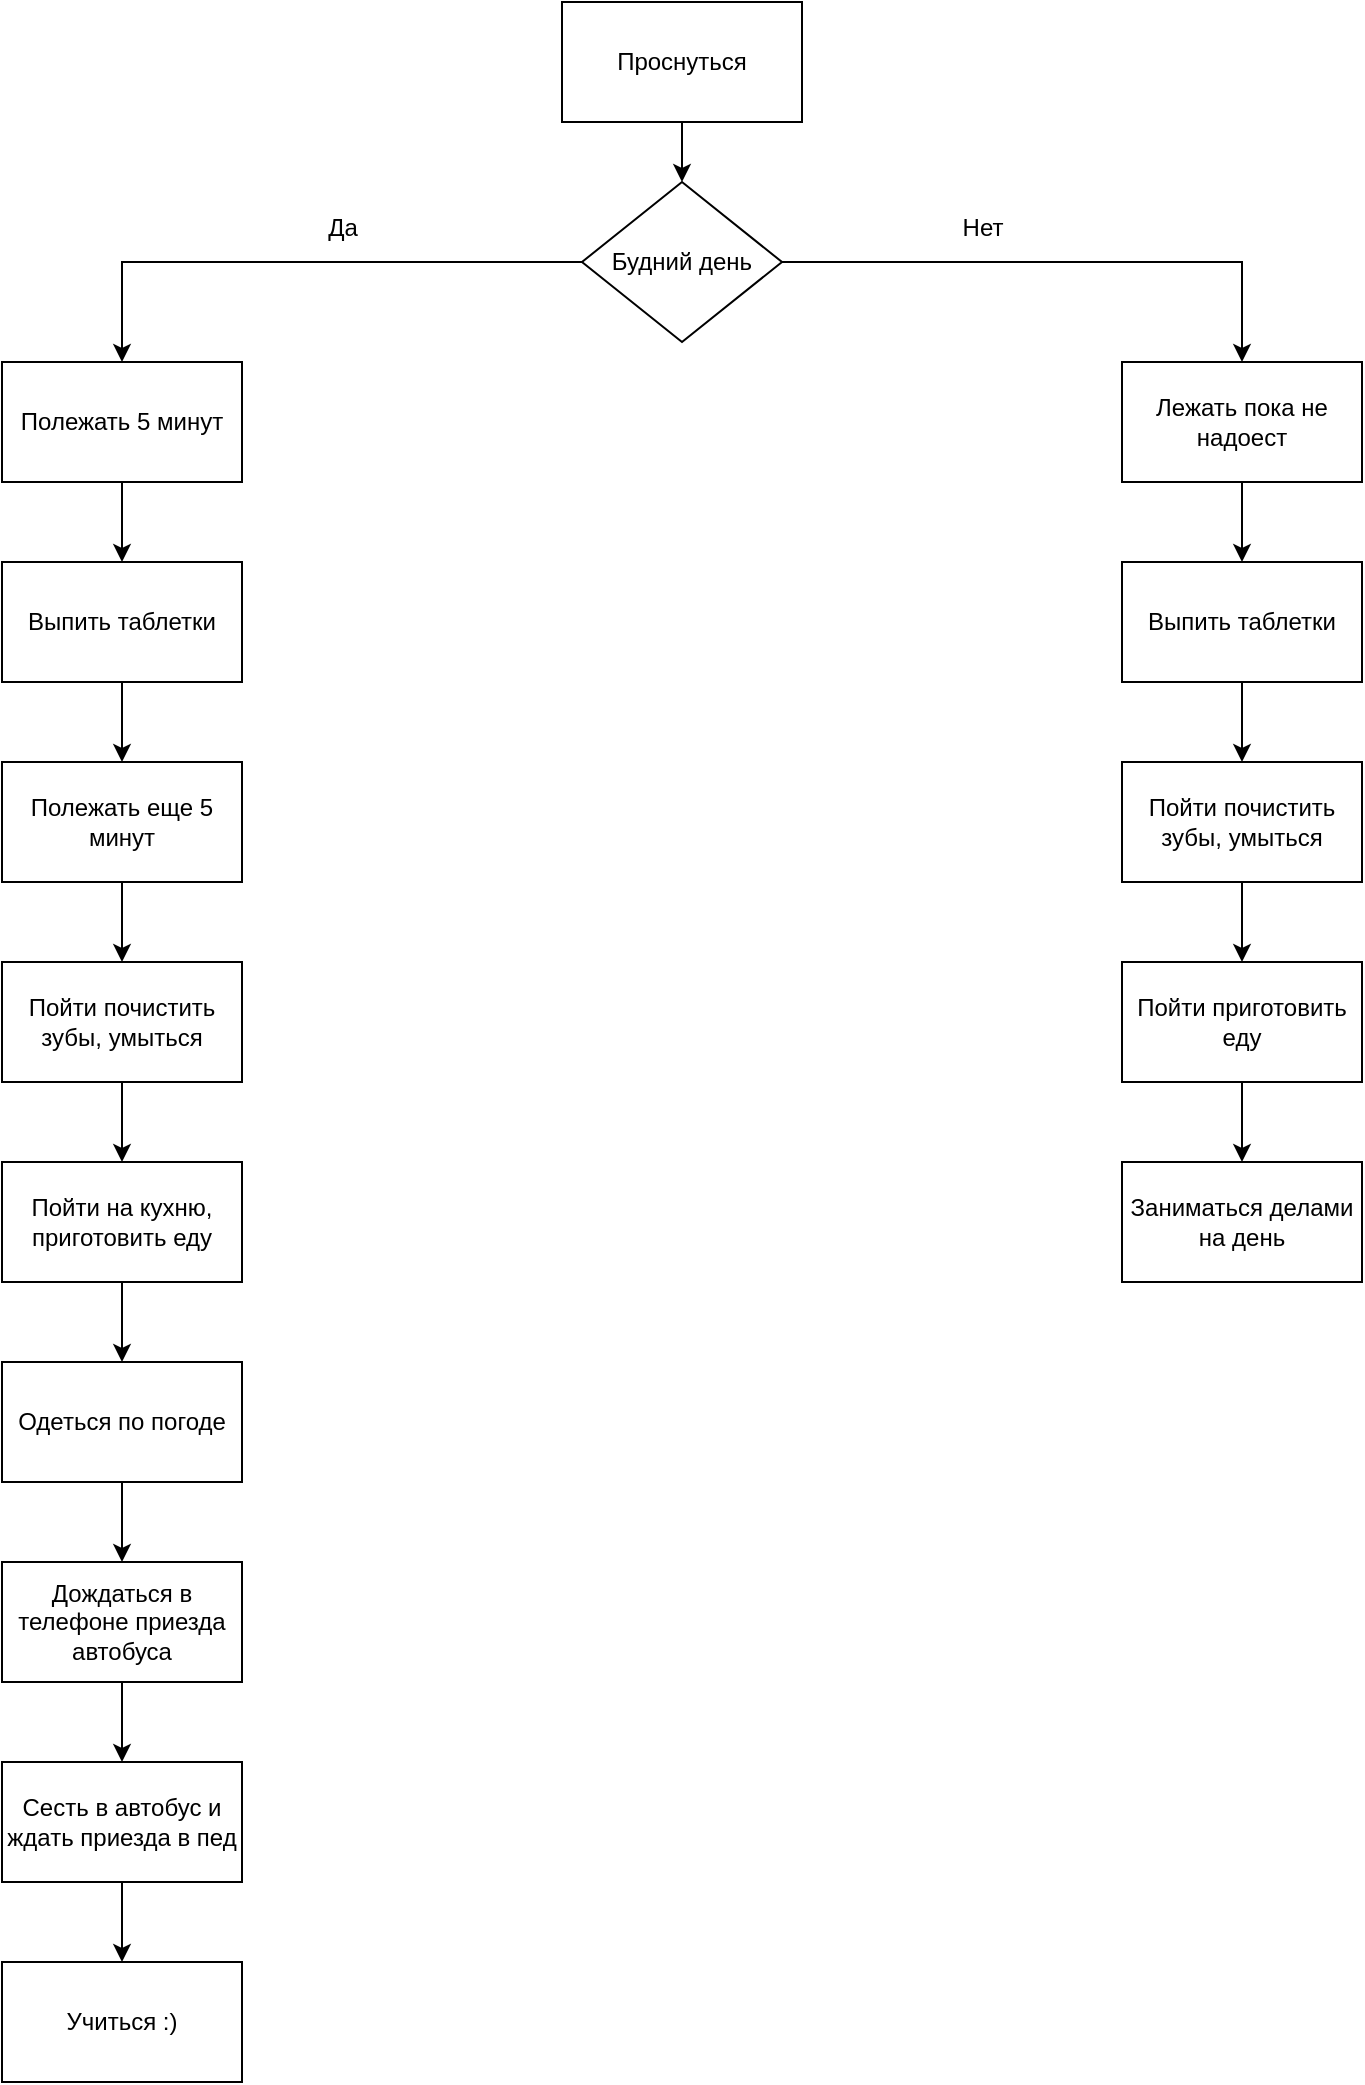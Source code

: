<mxfile version="22.0.5" type="github">
  <diagram name="Страница — 1" id="jMpxzQ2-0JT3AB_N7CNl">
    <mxGraphModel dx="791" dy="873" grid="1" gridSize="10" guides="1" tooltips="1" connect="1" arrows="1" fold="1" page="1" pageScale="1" pageWidth="827" pageHeight="1169" math="0" shadow="0">
      <root>
        <mxCell id="0" />
        <mxCell id="1" parent="0" />
        <mxCell id="0MBsQQ8y8-FJ5SI4L_T3-43" style="edgeStyle=orthogonalEdgeStyle;rounded=0;orthogonalLoop=1;jettySize=auto;html=1;entryX=0.5;entryY=0;entryDx=0;entryDy=0;" edge="1" parent="1" source="0MBsQQ8y8-FJ5SI4L_T3-3" target="0MBsQQ8y8-FJ5SI4L_T3-13">
          <mxGeometry relative="1" as="geometry" />
        </mxCell>
        <mxCell id="0MBsQQ8y8-FJ5SI4L_T3-3" value="Проснуться" style="rounded=0;whiteSpace=wrap;html=1;" vertex="1" parent="1">
          <mxGeometry x="360" y="30" width="120" height="60" as="geometry" />
        </mxCell>
        <mxCell id="0MBsQQ8y8-FJ5SI4L_T3-26" style="edgeStyle=orthogonalEdgeStyle;rounded=0;orthogonalLoop=1;jettySize=auto;html=1;entryX=0.5;entryY=0;entryDx=0;entryDy=0;" edge="1" parent="1" source="0MBsQQ8y8-FJ5SI4L_T3-4" target="0MBsQQ8y8-FJ5SI4L_T3-5">
          <mxGeometry relative="1" as="geometry" />
        </mxCell>
        <mxCell id="0MBsQQ8y8-FJ5SI4L_T3-4" value="Полежать 5 минут" style="rounded=0;whiteSpace=wrap;html=1;" vertex="1" parent="1">
          <mxGeometry x="80" y="210" width="120" height="60" as="geometry" />
        </mxCell>
        <mxCell id="0MBsQQ8y8-FJ5SI4L_T3-28" style="edgeStyle=orthogonalEdgeStyle;rounded=0;orthogonalLoop=1;jettySize=auto;html=1;entryX=0.5;entryY=0;entryDx=0;entryDy=0;" edge="1" parent="1" source="0MBsQQ8y8-FJ5SI4L_T3-5" target="0MBsQQ8y8-FJ5SI4L_T3-6">
          <mxGeometry relative="1" as="geometry" />
        </mxCell>
        <mxCell id="0MBsQQ8y8-FJ5SI4L_T3-5" value="Выпить таблетки" style="rounded=0;whiteSpace=wrap;html=1;" vertex="1" parent="1">
          <mxGeometry x="80" y="310" width="120" height="60" as="geometry" />
        </mxCell>
        <mxCell id="0MBsQQ8y8-FJ5SI4L_T3-36" style="edgeStyle=orthogonalEdgeStyle;rounded=0;orthogonalLoop=1;jettySize=auto;html=1;entryX=0.5;entryY=0;entryDx=0;entryDy=0;" edge="1" parent="1" source="0MBsQQ8y8-FJ5SI4L_T3-6" target="0MBsQQ8y8-FJ5SI4L_T3-7">
          <mxGeometry relative="1" as="geometry" />
        </mxCell>
        <mxCell id="0MBsQQ8y8-FJ5SI4L_T3-6" value="Полежать еще 5 минут" style="rounded=0;whiteSpace=wrap;html=1;" vertex="1" parent="1">
          <mxGeometry x="80" y="410" width="120" height="60" as="geometry" />
        </mxCell>
        <mxCell id="0MBsQQ8y8-FJ5SI4L_T3-37" style="edgeStyle=orthogonalEdgeStyle;rounded=0;orthogonalLoop=1;jettySize=auto;html=1;" edge="1" parent="1" source="0MBsQQ8y8-FJ5SI4L_T3-7" target="0MBsQQ8y8-FJ5SI4L_T3-9">
          <mxGeometry relative="1" as="geometry" />
        </mxCell>
        <mxCell id="0MBsQQ8y8-FJ5SI4L_T3-7" value="Пойти почистить зубы, умыться" style="rounded=0;whiteSpace=wrap;html=1;" vertex="1" parent="1">
          <mxGeometry x="80" y="510" width="120" height="60" as="geometry" />
        </mxCell>
        <mxCell id="0MBsQQ8y8-FJ5SI4L_T3-38" style="edgeStyle=orthogonalEdgeStyle;rounded=0;orthogonalLoop=1;jettySize=auto;html=1;" edge="1" parent="1" source="0MBsQQ8y8-FJ5SI4L_T3-9" target="0MBsQQ8y8-FJ5SI4L_T3-10">
          <mxGeometry relative="1" as="geometry" />
        </mxCell>
        <mxCell id="0MBsQQ8y8-FJ5SI4L_T3-9" value="Пойти на кухню, приготовить еду" style="rounded=0;whiteSpace=wrap;html=1;" vertex="1" parent="1">
          <mxGeometry x="80" y="610" width="120" height="60" as="geometry" />
        </mxCell>
        <mxCell id="0MBsQQ8y8-FJ5SI4L_T3-39" style="edgeStyle=orthogonalEdgeStyle;rounded=0;orthogonalLoop=1;jettySize=auto;html=1;" edge="1" parent="1" source="0MBsQQ8y8-FJ5SI4L_T3-10" target="0MBsQQ8y8-FJ5SI4L_T3-19">
          <mxGeometry relative="1" as="geometry" />
        </mxCell>
        <mxCell id="0MBsQQ8y8-FJ5SI4L_T3-10" value="Одеться по погоде" style="rounded=0;whiteSpace=wrap;html=1;" vertex="1" parent="1">
          <mxGeometry x="80" y="710" width="120" height="60" as="geometry" />
        </mxCell>
        <mxCell id="0MBsQQ8y8-FJ5SI4L_T3-14" style="edgeStyle=orthogonalEdgeStyle;rounded=0;orthogonalLoop=1;jettySize=auto;html=1;entryX=0.5;entryY=0;entryDx=0;entryDy=0;" edge="1" parent="1" source="0MBsQQ8y8-FJ5SI4L_T3-13" target="0MBsQQ8y8-FJ5SI4L_T3-4">
          <mxGeometry relative="1" as="geometry" />
        </mxCell>
        <mxCell id="0MBsQQ8y8-FJ5SI4L_T3-16" style="edgeStyle=orthogonalEdgeStyle;rounded=0;orthogonalLoop=1;jettySize=auto;html=1;entryX=0.5;entryY=0;entryDx=0;entryDy=0;" edge="1" parent="1" source="0MBsQQ8y8-FJ5SI4L_T3-13" target="0MBsQQ8y8-FJ5SI4L_T3-15">
          <mxGeometry relative="1" as="geometry" />
        </mxCell>
        <mxCell id="0MBsQQ8y8-FJ5SI4L_T3-13" value="Будний день" style="rhombus;whiteSpace=wrap;html=1;" vertex="1" parent="1">
          <mxGeometry x="370" y="120" width="100" height="80" as="geometry" />
        </mxCell>
        <mxCell id="0MBsQQ8y8-FJ5SI4L_T3-32" style="edgeStyle=orthogonalEdgeStyle;rounded=0;orthogonalLoop=1;jettySize=auto;html=1;entryX=0.5;entryY=0;entryDx=0;entryDy=0;" edge="1" parent="1" source="0MBsQQ8y8-FJ5SI4L_T3-15" target="0MBsQQ8y8-FJ5SI4L_T3-30">
          <mxGeometry relative="1" as="geometry" />
        </mxCell>
        <mxCell id="0MBsQQ8y8-FJ5SI4L_T3-15" value="Лежать пока не надоест" style="rounded=0;whiteSpace=wrap;html=1;" vertex="1" parent="1">
          <mxGeometry x="640" y="210" width="120" height="60" as="geometry" />
        </mxCell>
        <mxCell id="0MBsQQ8y8-FJ5SI4L_T3-17" value="Да" style="text;html=1;align=center;verticalAlign=middle;resizable=0;points=[];autosize=1;strokeColor=none;fillColor=none;" vertex="1" parent="1">
          <mxGeometry x="230" y="128" width="40" height="30" as="geometry" />
        </mxCell>
        <mxCell id="0MBsQQ8y8-FJ5SI4L_T3-18" value="Нет" style="text;html=1;align=center;verticalAlign=middle;resizable=0;points=[];autosize=1;strokeColor=none;fillColor=none;" vertex="1" parent="1">
          <mxGeometry x="550" y="128" width="40" height="30" as="geometry" />
        </mxCell>
        <mxCell id="0MBsQQ8y8-FJ5SI4L_T3-40" style="edgeStyle=orthogonalEdgeStyle;rounded=0;orthogonalLoop=1;jettySize=auto;html=1;" edge="1" parent="1" source="0MBsQQ8y8-FJ5SI4L_T3-19" target="0MBsQQ8y8-FJ5SI4L_T3-20">
          <mxGeometry relative="1" as="geometry" />
        </mxCell>
        <mxCell id="0MBsQQ8y8-FJ5SI4L_T3-19" value="Дождаться в телефоне приезда автобуса" style="rounded=0;whiteSpace=wrap;html=1;" vertex="1" parent="1">
          <mxGeometry x="80" y="810" width="120" height="60" as="geometry" />
        </mxCell>
        <mxCell id="0MBsQQ8y8-FJ5SI4L_T3-42" style="edgeStyle=orthogonalEdgeStyle;rounded=0;orthogonalLoop=1;jettySize=auto;html=1;entryX=0.5;entryY=0;entryDx=0;entryDy=0;" edge="1" parent="1" source="0MBsQQ8y8-FJ5SI4L_T3-20" target="0MBsQQ8y8-FJ5SI4L_T3-21">
          <mxGeometry relative="1" as="geometry" />
        </mxCell>
        <mxCell id="0MBsQQ8y8-FJ5SI4L_T3-20" value="Сесть в автобус и ждать приезда в пед" style="rounded=0;whiteSpace=wrap;html=1;" vertex="1" parent="1">
          <mxGeometry x="80" y="910" width="120" height="60" as="geometry" />
        </mxCell>
        <mxCell id="0MBsQQ8y8-FJ5SI4L_T3-21" value="Учиться :)" style="rounded=0;whiteSpace=wrap;html=1;" vertex="1" parent="1">
          <mxGeometry x="80" y="1010" width="120" height="60" as="geometry" />
        </mxCell>
        <mxCell id="0MBsQQ8y8-FJ5SI4L_T3-35" style="edgeStyle=orthogonalEdgeStyle;rounded=0;orthogonalLoop=1;jettySize=auto;html=1;entryX=0.5;entryY=0;entryDx=0;entryDy=0;" edge="1" parent="1" source="0MBsQQ8y8-FJ5SI4L_T3-24" target="0MBsQQ8y8-FJ5SI4L_T3-25">
          <mxGeometry relative="1" as="geometry" />
        </mxCell>
        <mxCell id="0MBsQQ8y8-FJ5SI4L_T3-24" value="Пойти приготовить еду" style="rounded=0;whiteSpace=wrap;html=1;" vertex="1" parent="1">
          <mxGeometry x="640" y="510" width="120" height="60" as="geometry" />
        </mxCell>
        <mxCell id="0MBsQQ8y8-FJ5SI4L_T3-25" value="Заниматься делами на день" style="rounded=0;whiteSpace=wrap;html=1;" vertex="1" parent="1">
          <mxGeometry x="640" y="610" width="120" height="60" as="geometry" />
        </mxCell>
        <mxCell id="0MBsQQ8y8-FJ5SI4L_T3-33" style="edgeStyle=orthogonalEdgeStyle;rounded=0;orthogonalLoop=1;jettySize=auto;html=1;" edge="1" parent="1" source="0MBsQQ8y8-FJ5SI4L_T3-30" target="0MBsQQ8y8-FJ5SI4L_T3-31">
          <mxGeometry relative="1" as="geometry" />
        </mxCell>
        <mxCell id="0MBsQQ8y8-FJ5SI4L_T3-30" value="Выпить таблетки" style="rounded=0;whiteSpace=wrap;html=1;" vertex="1" parent="1">
          <mxGeometry x="640" y="310" width="120" height="60" as="geometry" />
        </mxCell>
        <mxCell id="0MBsQQ8y8-FJ5SI4L_T3-34" style="edgeStyle=orthogonalEdgeStyle;rounded=0;orthogonalLoop=1;jettySize=auto;html=1;" edge="1" parent="1" source="0MBsQQ8y8-FJ5SI4L_T3-31" target="0MBsQQ8y8-FJ5SI4L_T3-24">
          <mxGeometry relative="1" as="geometry" />
        </mxCell>
        <mxCell id="0MBsQQ8y8-FJ5SI4L_T3-31" value="Пойти почистить зубы, умыться" style="rounded=0;whiteSpace=wrap;html=1;" vertex="1" parent="1">
          <mxGeometry x="640" y="410" width="120" height="60" as="geometry" />
        </mxCell>
      </root>
    </mxGraphModel>
  </diagram>
</mxfile>
